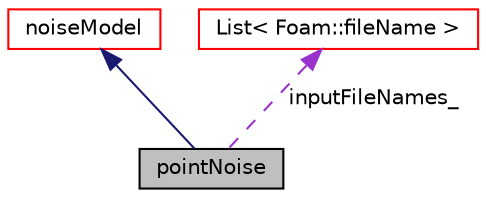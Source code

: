 digraph "pointNoise"
{
  bgcolor="transparent";
  edge [fontname="Helvetica",fontsize="10",labelfontname="Helvetica",labelfontsize="10"];
  node [fontname="Helvetica",fontsize="10",shape=record];
  Node1 [label="pointNoise",height=0.2,width=0.4,color="black", fillcolor="grey75", style="filled" fontcolor="black"];
  Node2 -> Node1 [dir="back",color="midnightblue",fontsize="10",style="solid",fontname="Helvetica"];
  Node2 [label="noiseModel",height=0.2,width=0.4,color="red",URL="$classFoam_1_1noiseModel.html",tooltip="Base class for noise models. "];
  Node3 -> Node1 [dir="back",color="darkorchid3",fontsize="10",style="dashed",label=" inputFileNames_" ,fontname="Helvetica"];
  Node3 [label="List\< Foam::fileName \>",height=0.2,width=0.4,color="red",URL="$classFoam_1_1List.html"];
}
